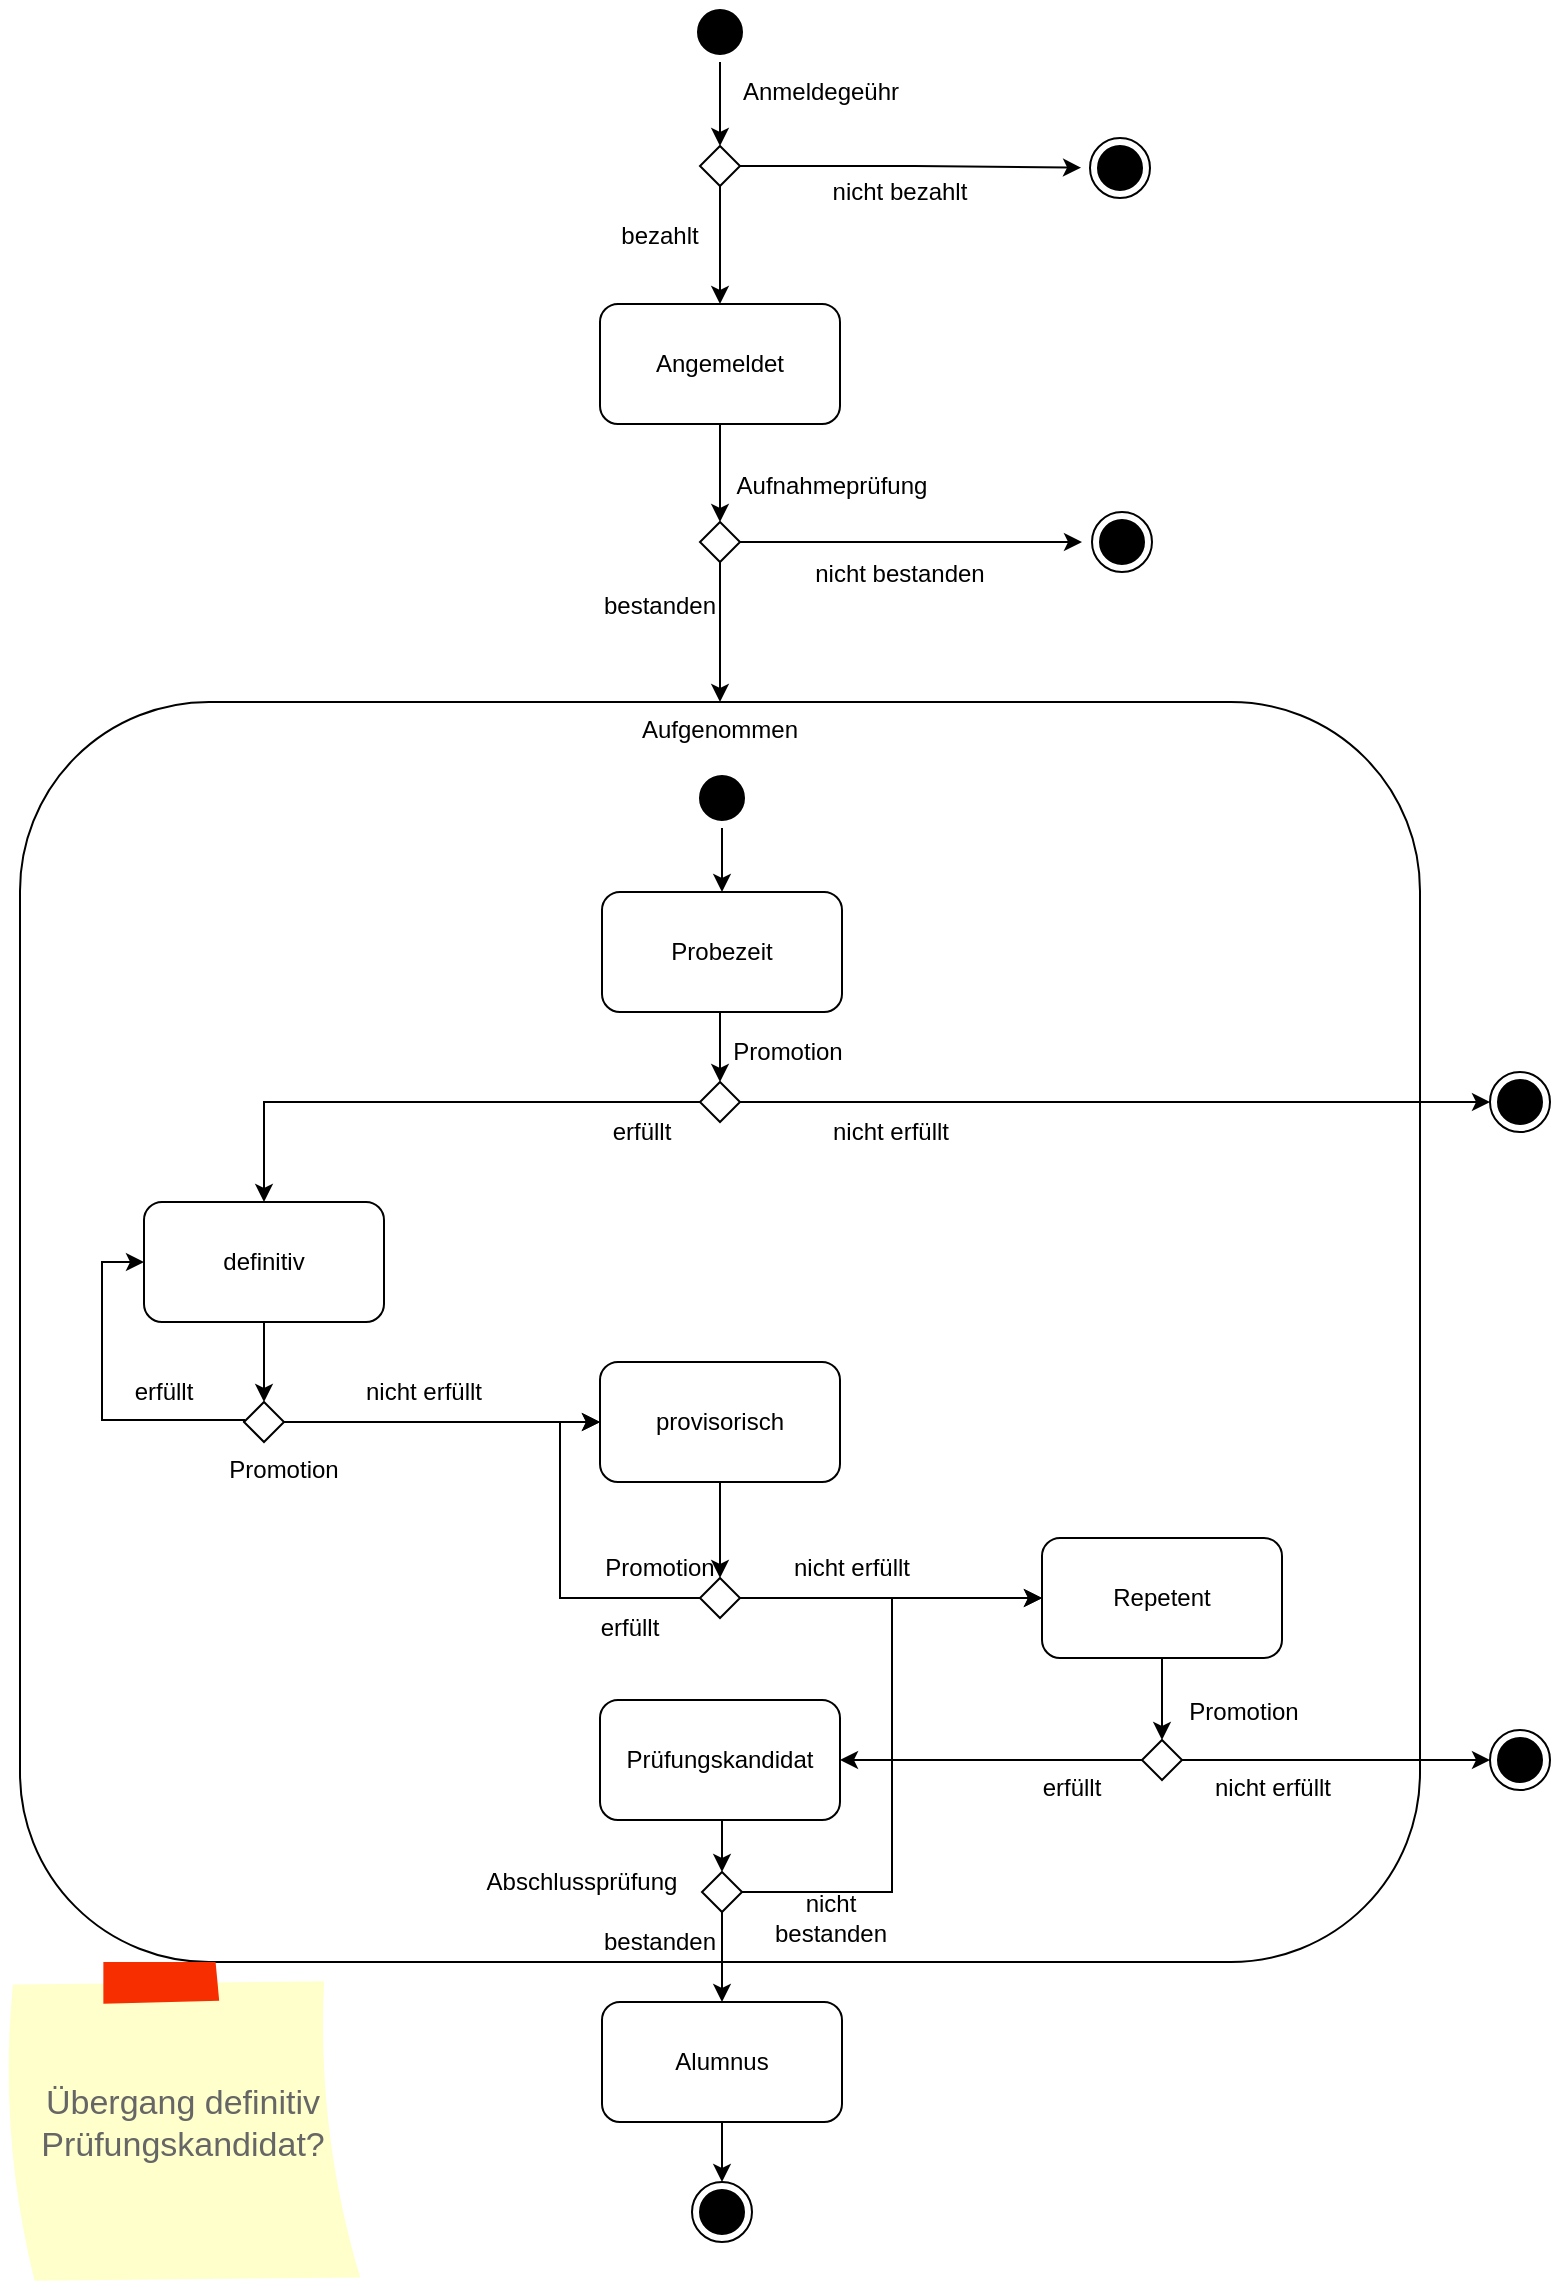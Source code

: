 <mxfile version="22.1.16" type="google">
  <diagram name="Seite-1" id="h6d2l6eCHxi8x-wlBraX">
    <mxGraphModel grid="1" page="1" gridSize="10" guides="1" tooltips="1" connect="1" arrows="1" fold="1" pageScale="1" pageWidth="827" pageHeight="1169" math="0" shadow="0">
      <root>
        <mxCell id="0" />
        <mxCell id="1" parent="0" />
        <mxCell id="UWrfXvjMy7OWisbZCzda-86" style="edgeStyle=orthogonalEdgeStyle;rounded=0;orthogonalLoop=1;jettySize=auto;html=1;exitX=0.5;exitY=1;exitDx=0;exitDy=0;entryX=0.5;entryY=0;entryDx=0;entryDy=0;" edge="1" parent="1" source="UWrfXvjMy7OWisbZCzda-1" target="UWrfXvjMy7OWisbZCzda-11">
          <mxGeometry relative="1" as="geometry" />
        </mxCell>
        <mxCell id="UWrfXvjMy7OWisbZCzda-1" value="" style="ellipse;html=1;shape=startState;fillColor=#000000;strokeColor=#000000;" vertex="1" parent="1">
          <mxGeometry x="384" y="10" width="30" height="30" as="geometry" />
        </mxCell>
        <mxCell id="UWrfXvjMy7OWisbZCzda-26" style="edgeStyle=orthogonalEdgeStyle;rounded=0;orthogonalLoop=1;jettySize=auto;html=1;exitX=0.5;exitY=1;exitDx=0;exitDy=0;entryX=0.5;entryY=0;entryDx=0;entryDy=0;" edge="1" parent="1" source="UWrfXvjMy7OWisbZCzda-3" target="UWrfXvjMy7OWisbZCzda-19">
          <mxGeometry relative="1" as="geometry" />
        </mxCell>
        <mxCell id="UWrfXvjMy7OWisbZCzda-3" value="Angemeldet" style="rounded=1;whiteSpace=wrap;html=1;" vertex="1" parent="1">
          <mxGeometry x="339" y="161" width="120" height="60" as="geometry" />
        </mxCell>
        <mxCell id="UWrfXvjMy7OWisbZCzda-4" value="Aufgenommen" style="rounded=1;whiteSpace=wrap;html=1;verticalAlign=top;" vertex="1" parent="1">
          <mxGeometry x="49" y="360" width="700" height="630" as="geometry" />
        </mxCell>
        <mxCell id="UWrfXvjMy7OWisbZCzda-6" value="" style="ellipse;html=1;shape=endState;fillColor=#000000;strokeColor=#000000;" vertex="1" parent="1">
          <mxGeometry x="385" y="1100" width="30" height="30" as="geometry" />
        </mxCell>
        <mxCell id="UWrfXvjMy7OWisbZCzda-17" style="edgeStyle=orthogonalEdgeStyle;rounded=0;orthogonalLoop=1;jettySize=auto;html=1;exitX=0.5;exitY=1;exitDx=0;exitDy=0;entryX=0.5;entryY=0;entryDx=0;entryDy=0;" edge="1" parent="1" source="UWrfXvjMy7OWisbZCzda-11" target="UWrfXvjMy7OWisbZCzda-3">
          <mxGeometry relative="1" as="geometry" />
        </mxCell>
        <mxCell id="UWrfXvjMy7OWisbZCzda-11" value="" style="rhombus;whiteSpace=wrap;html=1;" vertex="1" parent="1">
          <mxGeometry x="389" y="82" width="20" height="20" as="geometry" />
        </mxCell>
        <mxCell id="UWrfXvjMy7OWisbZCzda-14" value="" style="ellipse;html=1;shape=endState;fillColor=#000000;strokeColor=#000000;" vertex="1" parent="1">
          <mxGeometry x="584" y="78" width="30" height="30" as="geometry" />
        </mxCell>
        <mxCell id="UWrfXvjMy7OWisbZCzda-15" style="edgeStyle=orthogonalEdgeStyle;rounded=0;orthogonalLoop=1;jettySize=auto;html=1;exitX=1;exitY=0.5;exitDx=0;exitDy=0;entryX=-0.149;entryY=0.495;entryDx=0;entryDy=0;entryPerimeter=0;" edge="1" parent="1" source="UWrfXvjMy7OWisbZCzda-11" target="UWrfXvjMy7OWisbZCzda-14">
          <mxGeometry relative="1" as="geometry">
            <mxPoint x="550" y="92" as="targetPoint" />
          </mxGeometry>
        </mxCell>
        <mxCell id="UWrfXvjMy7OWisbZCzda-16" value="nicht bezahlt" style="text;html=1;strokeColor=none;fillColor=none;align=center;verticalAlign=middle;whiteSpace=wrap;rounded=0;" vertex="1" parent="1">
          <mxGeometry x="439" y="90" width="100" height="30" as="geometry" />
        </mxCell>
        <mxCell id="UWrfXvjMy7OWisbZCzda-18" value="bezahlt" style="text;html=1;strokeColor=none;fillColor=none;align=center;verticalAlign=middle;whiteSpace=wrap;rounded=0;" vertex="1" parent="1">
          <mxGeometry x="339" y="112" width="60" height="30" as="geometry" />
        </mxCell>
        <mxCell id="UWrfXvjMy7OWisbZCzda-27" style="edgeStyle=orthogonalEdgeStyle;rounded=0;orthogonalLoop=1;jettySize=auto;html=1;exitX=0.5;exitY=1;exitDx=0;exitDy=0;entryX=0.5;entryY=0;entryDx=0;entryDy=0;" edge="1" parent="1" source="UWrfXvjMy7OWisbZCzda-19" target="UWrfXvjMy7OWisbZCzda-4">
          <mxGeometry relative="1" as="geometry" />
        </mxCell>
        <mxCell id="UWrfXvjMy7OWisbZCzda-28" style="edgeStyle=orthogonalEdgeStyle;rounded=0;orthogonalLoop=1;jettySize=auto;html=1;exitX=1;exitY=0.5;exitDx=0;exitDy=0;" edge="1" parent="1" source="UWrfXvjMy7OWisbZCzda-19">
          <mxGeometry relative="1" as="geometry">
            <mxPoint x="580" y="280" as="targetPoint" />
          </mxGeometry>
        </mxCell>
        <mxCell id="UWrfXvjMy7OWisbZCzda-19" value="" style="rhombus;whiteSpace=wrap;html=1;" vertex="1" parent="1">
          <mxGeometry x="389" y="270" width="20" height="20" as="geometry" />
        </mxCell>
        <mxCell id="UWrfXvjMy7OWisbZCzda-22" value="Aufnahmeprüfung" style="text;html=1;strokeColor=none;fillColor=none;align=center;verticalAlign=middle;whiteSpace=wrap;rounded=0;" vertex="1" parent="1">
          <mxGeometry x="400" y="237" width="110" height="30" as="geometry" />
        </mxCell>
        <mxCell id="UWrfXvjMy7OWisbZCzda-23" value="" style="ellipse;html=1;shape=endState;fillColor=#000000;strokeColor=#000000;" vertex="1" parent="1">
          <mxGeometry x="585" y="265" width="30" height="30" as="geometry" />
        </mxCell>
        <mxCell id="UWrfXvjMy7OWisbZCzda-24" value="nicht bestanden" style="text;html=1;strokeColor=none;fillColor=none;align=center;verticalAlign=middle;whiteSpace=wrap;rounded=0;" vertex="1" parent="1">
          <mxGeometry x="439" y="281" width="100" height="30" as="geometry" />
        </mxCell>
        <mxCell id="UWrfXvjMy7OWisbZCzda-25" value="bestanden" style="text;html=1;strokeColor=none;fillColor=none;align=center;verticalAlign=middle;whiteSpace=wrap;rounded=0;" vertex="1" parent="1">
          <mxGeometry x="339" y="297" width="60" height="30" as="geometry" />
        </mxCell>
        <mxCell id="UWrfXvjMy7OWisbZCzda-53" style="edgeStyle=orthogonalEdgeStyle;rounded=0;orthogonalLoop=1;jettySize=auto;html=1;exitX=0.5;exitY=1;exitDx=0;exitDy=0;entryX=0.5;entryY=0;entryDx=0;entryDy=0;" edge="1" parent="1" source="UWrfXvjMy7OWisbZCzda-29" target="UWrfXvjMy7OWisbZCzda-32">
          <mxGeometry relative="1" as="geometry" />
        </mxCell>
        <mxCell id="UWrfXvjMy7OWisbZCzda-29" value="Probezeit" style="rounded=1;whiteSpace=wrap;html=1;" vertex="1" parent="1">
          <mxGeometry x="340" y="455" width="120" height="60" as="geometry" />
        </mxCell>
        <mxCell id="UWrfXvjMy7OWisbZCzda-47" style="edgeStyle=orthogonalEdgeStyle;rounded=0;orthogonalLoop=1;jettySize=auto;html=1;exitX=0.5;exitY=1;exitDx=0;exitDy=0;entryX=0.5;entryY=0;entryDx=0;entryDy=0;" edge="1" parent="1" source="UWrfXvjMy7OWisbZCzda-30" target="UWrfXvjMy7OWisbZCzda-29">
          <mxGeometry relative="1" as="geometry" />
        </mxCell>
        <mxCell id="UWrfXvjMy7OWisbZCzda-30" value="" style="ellipse;html=1;shape=startState;fillColor=#000000;strokeColor=#000000;" vertex="1" parent="1">
          <mxGeometry x="385" y="393" width="30" height="30" as="geometry" />
        </mxCell>
        <mxCell id="UWrfXvjMy7OWisbZCzda-31" value="Anmeldegeühr" style="text;html=1;strokeColor=none;fillColor=none;align=center;verticalAlign=middle;whiteSpace=wrap;rounded=0;" vertex="1" parent="1">
          <mxGeometry x="399" y="40" width="101" height="30" as="geometry" />
        </mxCell>
        <mxCell id="UWrfXvjMy7OWisbZCzda-35" style="edgeStyle=orthogonalEdgeStyle;rounded=0;orthogonalLoop=1;jettySize=auto;html=1;exitX=1;exitY=0.5;exitDx=0;exitDy=0;entryX=0;entryY=0.5;entryDx=0;entryDy=0;" edge="1" parent="1" source="UWrfXvjMy7OWisbZCzda-32" target="UWrfXvjMy7OWisbZCzda-34">
          <mxGeometry relative="1" as="geometry" />
        </mxCell>
        <mxCell id="UWrfXvjMy7OWisbZCzda-49" style="edgeStyle=orthogonalEdgeStyle;rounded=0;orthogonalLoop=1;jettySize=auto;html=1;exitX=0;exitY=0.5;exitDx=0;exitDy=0;entryX=0.5;entryY=0;entryDx=0;entryDy=0;" edge="1" parent="1" source="UWrfXvjMy7OWisbZCzda-32" target="UWrfXvjMy7OWisbZCzda-37">
          <mxGeometry relative="1" as="geometry" />
        </mxCell>
        <mxCell id="UWrfXvjMy7OWisbZCzda-32" value="" style="rhombus;whiteSpace=wrap;html=1;" vertex="1" parent="1">
          <mxGeometry x="389" y="550" width="20" height="20" as="geometry" />
        </mxCell>
        <mxCell id="UWrfXvjMy7OWisbZCzda-33" value="Promotion" style="text;html=1;strokeColor=none;fillColor=none;align=center;verticalAlign=middle;whiteSpace=wrap;rounded=0;" vertex="1" parent="1">
          <mxGeometry x="403" y="520" width="60" height="30" as="geometry" />
        </mxCell>
        <mxCell id="UWrfXvjMy7OWisbZCzda-34" value="" style="ellipse;html=1;shape=endState;fillColor=#000000;strokeColor=#000000;" vertex="1" parent="1">
          <mxGeometry x="784" y="545" width="30" height="30" as="geometry" />
        </mxCell>
        <mxCell id="UWrfXvjMy7OWisbZCzda-36" value="nicht erfüllt" style="text;html=1;strokeColor=none;fillColor=none;align=center;verticalAlign=middle;whiteSpace=wrap;rounded=0;" vertex="1" parent="1">
          <mxGeometry x="449" y="560" width="71" height="30" as="geometry" />
        </mxCell>
        <mxCell id="UWrfXvjMy7OWisbZCzda-52" style="edgeStyle=orthogonalEdgeStyle;rounded=0;orthogonalLoop=1;jettySize=auto;html=1;exitX=0.5;exitY=1;exitDx=0;exitDy=0;entryX=0.5;entryY=0;entryDx=0;entryDy=0;" edge="1" parent="1" source="UWrfXvjMy7OWisbZCzda-37" target="UWrfXvjMy7OWisbZCzda-38">
          <mxGeometry relative="1" as="geometry" />
        </mxCell>
        <mxCell id="UWrfXvjMy7OWisbZCzda-37" value="definitiv" style="rounded=1;whiteSpace=wrap;html=1;" vertex="1" parent="1">
          <mxGeometry x="111" y="610" width="120" height="60" as="geometry" />
        </mxCell>
        <mxCell id="UWrfXvjMy7OWisbZCzda-54" style="edgeStyle=orthogonalEdgeStyle;rounded=0;orthogonalLoop=1;jettySize=auto;html=1;exitX=1;exitY=0.5;exitDx=0;exitDy=0;entryX=0;entryY=0.5;entryDx=0;entryDy=0;" edge="1" parent="1" source="UWrfXvjMy7OWisbZCzda-38" target="UWrfXvjMy7OWisbZCzda-40">
          <mxGeometry relative="1" as="geometry" />
        </mxCell>
        <mxCell id="UWrfXvjMy7OWisbZCzda-55" style="edgeStyle=orthogonalEdgeStyle;rounded=0;orthogonalLoop=1;jettySize=auto;html=1;exitX=0;exitY=0.5;exitDx=0;exitDy=0;entryX=0;entryY=0.5;entryDx=0;entryDy=0;" edge="1" parent="1" source="UWrfXvjMy7OWisbZCzda-38" target="UWrfXvjMy7OWisbZCzda-37">
          <mxGeometry relative="1" as="geometry">
            <Array as="points">
              <mxPoint x="90" y="719" />
              <mxPoint x="90" y="640" />
            </Array>
          </mxGeometry>
        </mxCell>
        <mxCell id="UWrfXvjMy7OWisbZCzda-38" value="" style="rhombus;whiteSpace=wrap;html=1;" vertex="1" parent="1">
          <mxGeometry x="161" y="710" width="20" height="20" as="geometry" />
        </mxCell>
        <mxCell id="UWrfXvjMy7OWisbZCzda-39" value="Promotion" style="text;html=1;strokeColor=none;fillColor=none;align=center;verticalAlign=middle;whiteSpace=wrap;rounded=0;" vertex="1" parent="1">
          <mxGeometry x="151" y="729" width="60" height="30" as="geometry" />
        </mxCell>
        <mxCell id="UWrfXvjMy7OWisbZCzda-57" style="edgeStyle=orthogonalEdgeStyle;rounded=0;orthogonalLoop=1;jettySize=auto;html=1;exitX=0.5;exitY=1;exitDx=0;exitDy=0;entryX=0.5;entryY=0;entryDx=0;entryDy=0;" edge="1" parent="1" source="UWrfXvjMy7OWisbZCzda-40" target="UWrfXvjMy7OWisbZCzda-41">
          <mxGeometry relative="1" as="geometry" />
        </mxCell>
        <mxCell id="UWrfXvjMy7OWisbZCzda-40" value="provisorisch" style="rounded=1;whiteSpace=wrap;html=1;" vertex="1" parent="1">
          <mxGeometry x="339" y="690" width="120" height="60" as="geometry" />
        </mxCell>
        <mxCell id="UWrfXvjMy7OWisbZCzda-58" style="edgeStyle=orthogonalEdgeStyle;rounded=0;orthogonalLoop=1;jettySize=auto;html=1;exitX=1;exitY=0.5;exitDx=0;exitDy=0;entryX=0;entryY=0.5;entryDx=0;entryDy=0;" edge="1" parent="1" source="UWrfXvjMy7OWisbZCzda-41" target="UWrfXvjMy7OWisbZCzda-43">
          <mxGeometry relative="1" as="geometry" />
        </mxCell>
        <mxCell id="UWrfXvjMy7OWisbZCzda-59" style="edgeStyle=orthogonalEdgeStyle;rounded=0;orthogonalLoop=1;jettySize=auto;html=1;exitX=0;exitY=0.5;exitDx=0;exitDy=0;entryX=0;entryY=0.5;entryDx=0;entryDy=0;" edge="1" parent="1" source="UWrfXvjMy7OWisbZCzda-41" target="UWrfXvjMy7OWisbZCzda-40">
          <mxGeometry relative="1" as="geometry" />
        </mxCell>
        <mxCell id="UWrfXvjMy7OWisbZCzda-41" value="" style="rhombus;whiteSpace=wrap;html=1;" vertex="1" parent="1">
          <mxGeometry x="389" y="798" width="20" height="20" as="geometry" />
        </mxCell>
        <mxCell id="UWrfXvjMy7OWisbZCzda-42" value="Promotion" style="text;html=1;strokeColor=none;fillColor=none;align=center;verticalAlign=middle;whiteSpace=wrap;rounded=0;" vertex="1" parent="1">
          <mxGeometry x="339" y="778" width="60" height="30" as="geometry" />
        </mxCell>
        <mxCell id="UWrfXvjMy7OWisbZCzda-60" style="edgeStyle=orthogonalEdgeStyle;rounded=0;orthogonalLoop=1;jettySize=auto;html=1;exitX=0.5;exitY=1;exitDx=0;exitDy=0;entryX=0.5;entryY=0;entryDx=0;entryDy=0;" edge="1" parent="1" source="UWrfXvjMy7OWisbZCzda-43" target="UWrfXvjMy7OWisbZCzda-44">
          <mxGeometry relative="1" as="geometry" />
        </mxCell>
        <mxCell id="UWrfXvjMy7OWisbZCzda-43" value="Repetent" style="rounded=1;whiteSpace=wrap;html=1;" vertex="1" parent="1">
          <mxGeometry x="560" y="778" width="120" height="60" as="geometry" />
        </mxCell>
        <mxCell id="UWrfXvjMy7OWisbZCzda-63" style="edgeStyle=orthogonalEdgeStyle;rounded=0;orthogonalLoop=1;jettySize=auto;html=1;exitX=1;exitY=0.5;exitDx=0;exitDy=0;entryX=0;entryY=0.5;entryDx=0;entryDy=0;" edge="1" parent="1" source="UWrfXvjMy7OWisbZCzda-44" target="UWrfXvjMy7OWisbZCzda-61">
          <mxGeometry relative="1" as="geometry" />
        </mxCell>
        <mxCell id="UWrfXvjMy7OWisbZCzda-71" style="edgeStyle=orthogonalEdgeStyle;rounded=0;orthogonalLoop=1;jettySize=auto;html=1;exitX=0;exitY=0.5;exitDx=0;exitDy=0;entryX=1;entryY=0.5;entryDx=0;entryDy=0;" edge="1" parent="1" source="UWrfXvjMy7OWisbZCzda-44" target="UWrfXvjMy7OWisbZCzda-64">
          <mxGeometry relative="1" as="geometry" />
        </mxCell>
        <mxCell id="UWrfXvjMy7OWisbZCzda-44" value="" style="rhombus;whiteSpace=wrap;html=1;" vertex="1" parent="1">
          <mxGeometry x="610" y="879" width="20" height="20" as="geometry" />
        </mxCell>
        <mxCell id="UWrfXvjMy7OWisbZCzda-45" value="Promotion" style="text;html=1;strokeColor=none;fillColor=none;align=center;verticalAlign=middle;whiteSpace=wrap;rounded=0;" vertex="1" parent="1">
          <mxGeometry x="631" y="850" width="60" height="30" as="geometry" />
        </mxCell>
        <mxCell id="UWrfXvjMy7OWisbZCzda-46" value="nicht erfüllt" style="text;html=1;strokeColor=none;fillColor=none;align=center;verticalAlign=middle;whiteSpace=wrap;rounded=0;" vertex="1" parent="1">
          <mxGeometry x="640" y="888" width="71" height="30" as="geometry" />
        </mxCell>
        <mxCell id="UWrfXvjMy7OWisbZCzda-50" value="erfüllt" style="text;html=1;strokeColor=none;fillColor=none;align=center;verticalAlign=middle;whiteSpace=wrap;rounded=0;" vertex="1" parent="1">
          <mxGeometry x="330" y="560" width="60" height="30" as="geometry" />
        </mxCell>
        <mxCell id="UWrfXvjMy7OWisbZCzda-61" value="" style="ellipse;html=1;shape=endState;fillColor=#000000;strokeColor=#000000;" vertex="1" parent="1">
          <mxGeometry x="784" y="874" width="30" height="30" as="geometry" />
        </mxCell>
        <mxCell id="UWrfXvjMy7OWisbZCzda-66" style="edgeStyle=orthogonalEdgeStyle;rounded=0;orthogonalLoop=1;jettySize=auto;html=1;exitX=0.5;exitY=1;exitDx=0;exitDy=0;entryX=0.5;entryY=0;entryDx=0;entryDy=0;" edge="1" parent="1" source="UWrfXvjMy7OWisbZCzda-64" target="UWrfXvjMy7OWisbZCzda-65">
          <mxGeometry relative="1" as="geometry" />
        </mxCell>
        <mxCell id="UWrfXvjMy7OWisbZCzda-64" value="Prüfungskandidat" style="rounded=1;whiteSpace=wrap;html=1;" vertex="1" parent="1">
          <mxGeometry x="339" y="859" width="120" height="60" as="geometry" />
        </mxCell>
        <mxCell id="UWrfXvjMy7OWisbZCzda-70" style="edgeStyle=orthogonalEdgeStyle;rounded=0;orthogonalLoop=1;jettySize=auto;html=1;exitX=1;exitY=0.5;exitDx=0;exitDy=0;entryX=0;entryY=0.5;entryDx=0;entryDy=0;" edge="1" parent="1" source="UWrfXvjMy7OWisbZCzda-65" target="UWrfXvjMy7OWisbZCzda-43">
          <mxGeometry relative="1" as="geometry" />
        </mxCell>
        <mxCell id="UWrfXvjMy7OWisbZCzda-75" style="edgeStyle=orthogonalEdgeStyle;rounded=0;orthogonalLoop=1;jettySize=auto;html=1;exitX=0.5;exitY=1;exitDx=0;exitDy=0;entryX=0.5;entryY=0;entryDx=0;entryDy=0;" edge="1" parent="1" source="UWrfXvjMy7OWisbZCzda-65" target="UWrfXvjMy7OWisbZCzda-74">
          <mxGeometry relative="1" as="geometry" />
        </mxCell>
        <mxCell id="UWrfXvjMy7OWisbZCzda-65" value="" style="rhombus;whiteSpace=wrap;html=1;" vertex="1" parent="1">
          <mxGeometry x="390" y="945" width="20" height="20" as="geometry" />
        </mxCell>
        <mxCell id="UWrfXvjMy7OWisbZCzda-72" value="nicht bestanden" style="text;html=1;strokeColor=none;fillColor=none;align=center;verticalAlign=middle;whiteSpace=wrap;rounded=0;" vertex="1" parent="1">
          <mxGeometry x="419" y="953" width="71" height="30" as="geometry" />
        </mxCell>
        <mxCell id="UWrfXvjMy7OWisbZCzda-76" style="edgeStyle=orthogonalEdgeStyle;rounded=0;orthogonalLoop=1;jettySize=auto;html=1;exitX=0.5;exitY=1;exitDx=0;exitDy=0;entryX=0.5;entryY=0;entryDx=0;entryDy=0;" edge="1" parent="1" source="UWrfXvjMy7OWisbZCzda-74" target="UWrfXvjMy7OWisbZCzda-6">
          <mxGeometry relative="1" as="geometry" />
        </mxCell>
        <mxCell id="UWrfXvjMy7OWisbZCzda-74" value="Alumnus" style="rounded=1;whiteSpace=wrap;html=1;" vertex="1" parent="1">
          <mxGeometry x="340" y="1010" width="120" height="60" as="geometry" />
        </mxCell>
        <mxCell id="UWrfXvjMy7OWisbZCzda-77" value="bestanden" style="text;html=1;strokeColor=none;fillColor=none;align=center;verticalAlign=middle;whiteSpace=wrap;rounded=0;" vertex="1" parent="1">
          <mxGeometry x="339" y="965" width="60" height="30" as="geometry" />
        </mxCell>
        <mxCell id="UWrfXvjMy7OWisbZCzda-78" value="nicht erfüllt" style="text;html=1;strokeColor=none;fillColor=none;align=center;verticalAlign=middle;whiteSpace=wrap;rounded=0;" vertex="1" parent="1">
          <mxGeometry x="430" y="778" width="70" height="30" as="geometry" />
        </mxCell>
        <mxCell id="UWrfXvjMy7OWisbZCzda-80" value="erfüllt" style="text;html=1;strokeColor=none;fillColor=none;align=center;verticalAlign=middle;whiteSpace=wrap;rounded=0;" vertex="1" parent="1">
          <mxGeometry x="324" y="808" width="60" height="30" as="geometry" />
        </mxCell>
        <mxCell id="UWrfXvjMy7OWisbZCzda-81" value="nicht erfüllt" style="text;html=1;strokeColor=none;fillColor=none;align=center;verticalAlign=middle;whiteSpace=wrap;rounded=0;" vertex="1" parent="1">
          <mxGeometry x="211" y="690" width="80" height="30" as="geometry" />
        </mxCell>
        <mxCell id="UWrfXvjMy7OWisbZCzda-82" value="erfüllt" style="text;html=1;strokeColor=none;fillColor=none;align=center;verticalAlign=middle;whiteSpace=wrap;rounded=0;" vertex="1" parent="1">
          <mxGeometry x="545" y="888" width="60" height="30" as="geometry" />
        </mxCell>
        <mxCell id="UWrfXvjMy7OWisbZCzda-83" value="Abschlussprüfung" style="text;html=1;strokeColor=none;fillColor=none;align=center;verticalAlign=middle;whiteSpace=wrap;rounded=0;" vertex="1" parent="1">
          <mxGeometry x="275" y="935" width="110" height="30" as="geometry" />
        </mxCell>
        <mxCell id="UWrfXvjMy7OWisbZCzda-84" value="erfüllt" style="text;html=1;strokeColor=none;fillColor=none;align=center;verticalAlign=middle;whiteSpace=wrap;rounded=0;" vertex="1" parent="1">
          <mxGeometry x="91" y="690" width="60" height="30" as="geometry" />
        </mxCell>
        <mxCell id="UWrfXvjMy7OWisbZCzda-87" value="Übergang definitiv&lt;br&gt;Prüfungskandidat?" style="strokeWidth=1;shadow=0;dashed=0;align=center;html=1;shape=mxgraph.mockup.text.stickyNote2;fontColor=#666666;mainText=;fontSize=17;whiteSpace=wrap;fillColor=#ffffcc;strokeColor=#F62E00;" vertex="1" parent="1">
          <mxGeometry x="40" y="990" width="181" height="161" as="geometry" />
        </mxCell>
      </root>
    </mxGraphModel>
  </diagram>
</mxfile>
